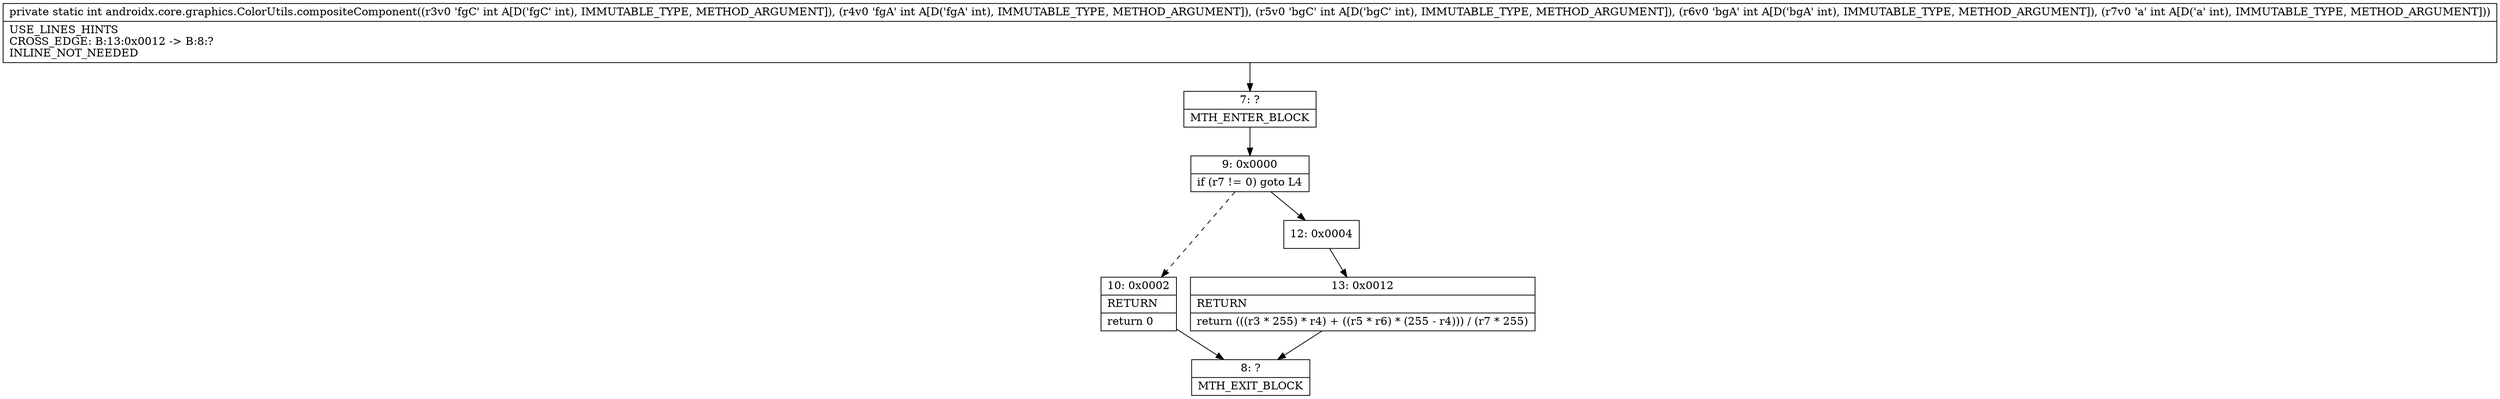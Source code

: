 digraph "CFG forandroidx.core.graphics.ColorUtils.compositeComponent(IIIII)I" {
Node_7 [shape=record,label="{7\:\ ?|MTH_ENTER_BLOCK\l}"];
Node_9 [shape=record,label="{9\:\ 0x0000|if (r7 != 0) goto L4\l}"];
Node_10 [shape=record,label="{10\:\ 0x0002|RETURN\l|return 0\l}"];
Node_8 [shape=record,label="{8\:\ ?|MTH_EXIT_BLOCK\l}"];
Node_12 [shape=record,label="{12\:\ 0x0004}"];
Node_13 [shape=record,label="{13\:\ 0x0012|RETURN\l|return (((r3 * 255) * r4) + ((r5 * r6) * (255 \- r4))) \/ (r7 * 255)\l}"];
MethodNode[shape=record,label="{private static int androidx.core.graphics.ColorUtils.compositeComponent((r3v0 'fgC' int A[D('fgC' int), IMMUTABLE_TYPE, METHOD_ARGUMENT]), (r4v0 'fgA' int A[D('fgA' int), IMMUTABLE_TYPE, METHOD_ARGUMENT]), (r5v0 'bgC' int A[D('bgC' int), IMMUTABLE_TYPE, METHOD_ARGUMENT]), (r6v0 'bgA' int A[D('bgA' int), IMMUTABLE_TYPE, METHOD_ARGUMENT]), (r7v0 'a' int A[D('a' int), IMMUTABLE_TYPE, METHOD_ARGUMENT]))  | USE_LINES_HINTS\lCROSS_EDGE: B:13:0x0012 \-\> B:8:?\lINLINE_NOT_NEEDED\l}"];
MethodNode -> Node_7;Node_7 -> Node_9;
Node_9 -> Node_10[style=dashed];
Node_9 -> Node_12;
Node_10 -> Node_8;
Node_12 -> Node_13;
Node_13 -> Node_8;
}

